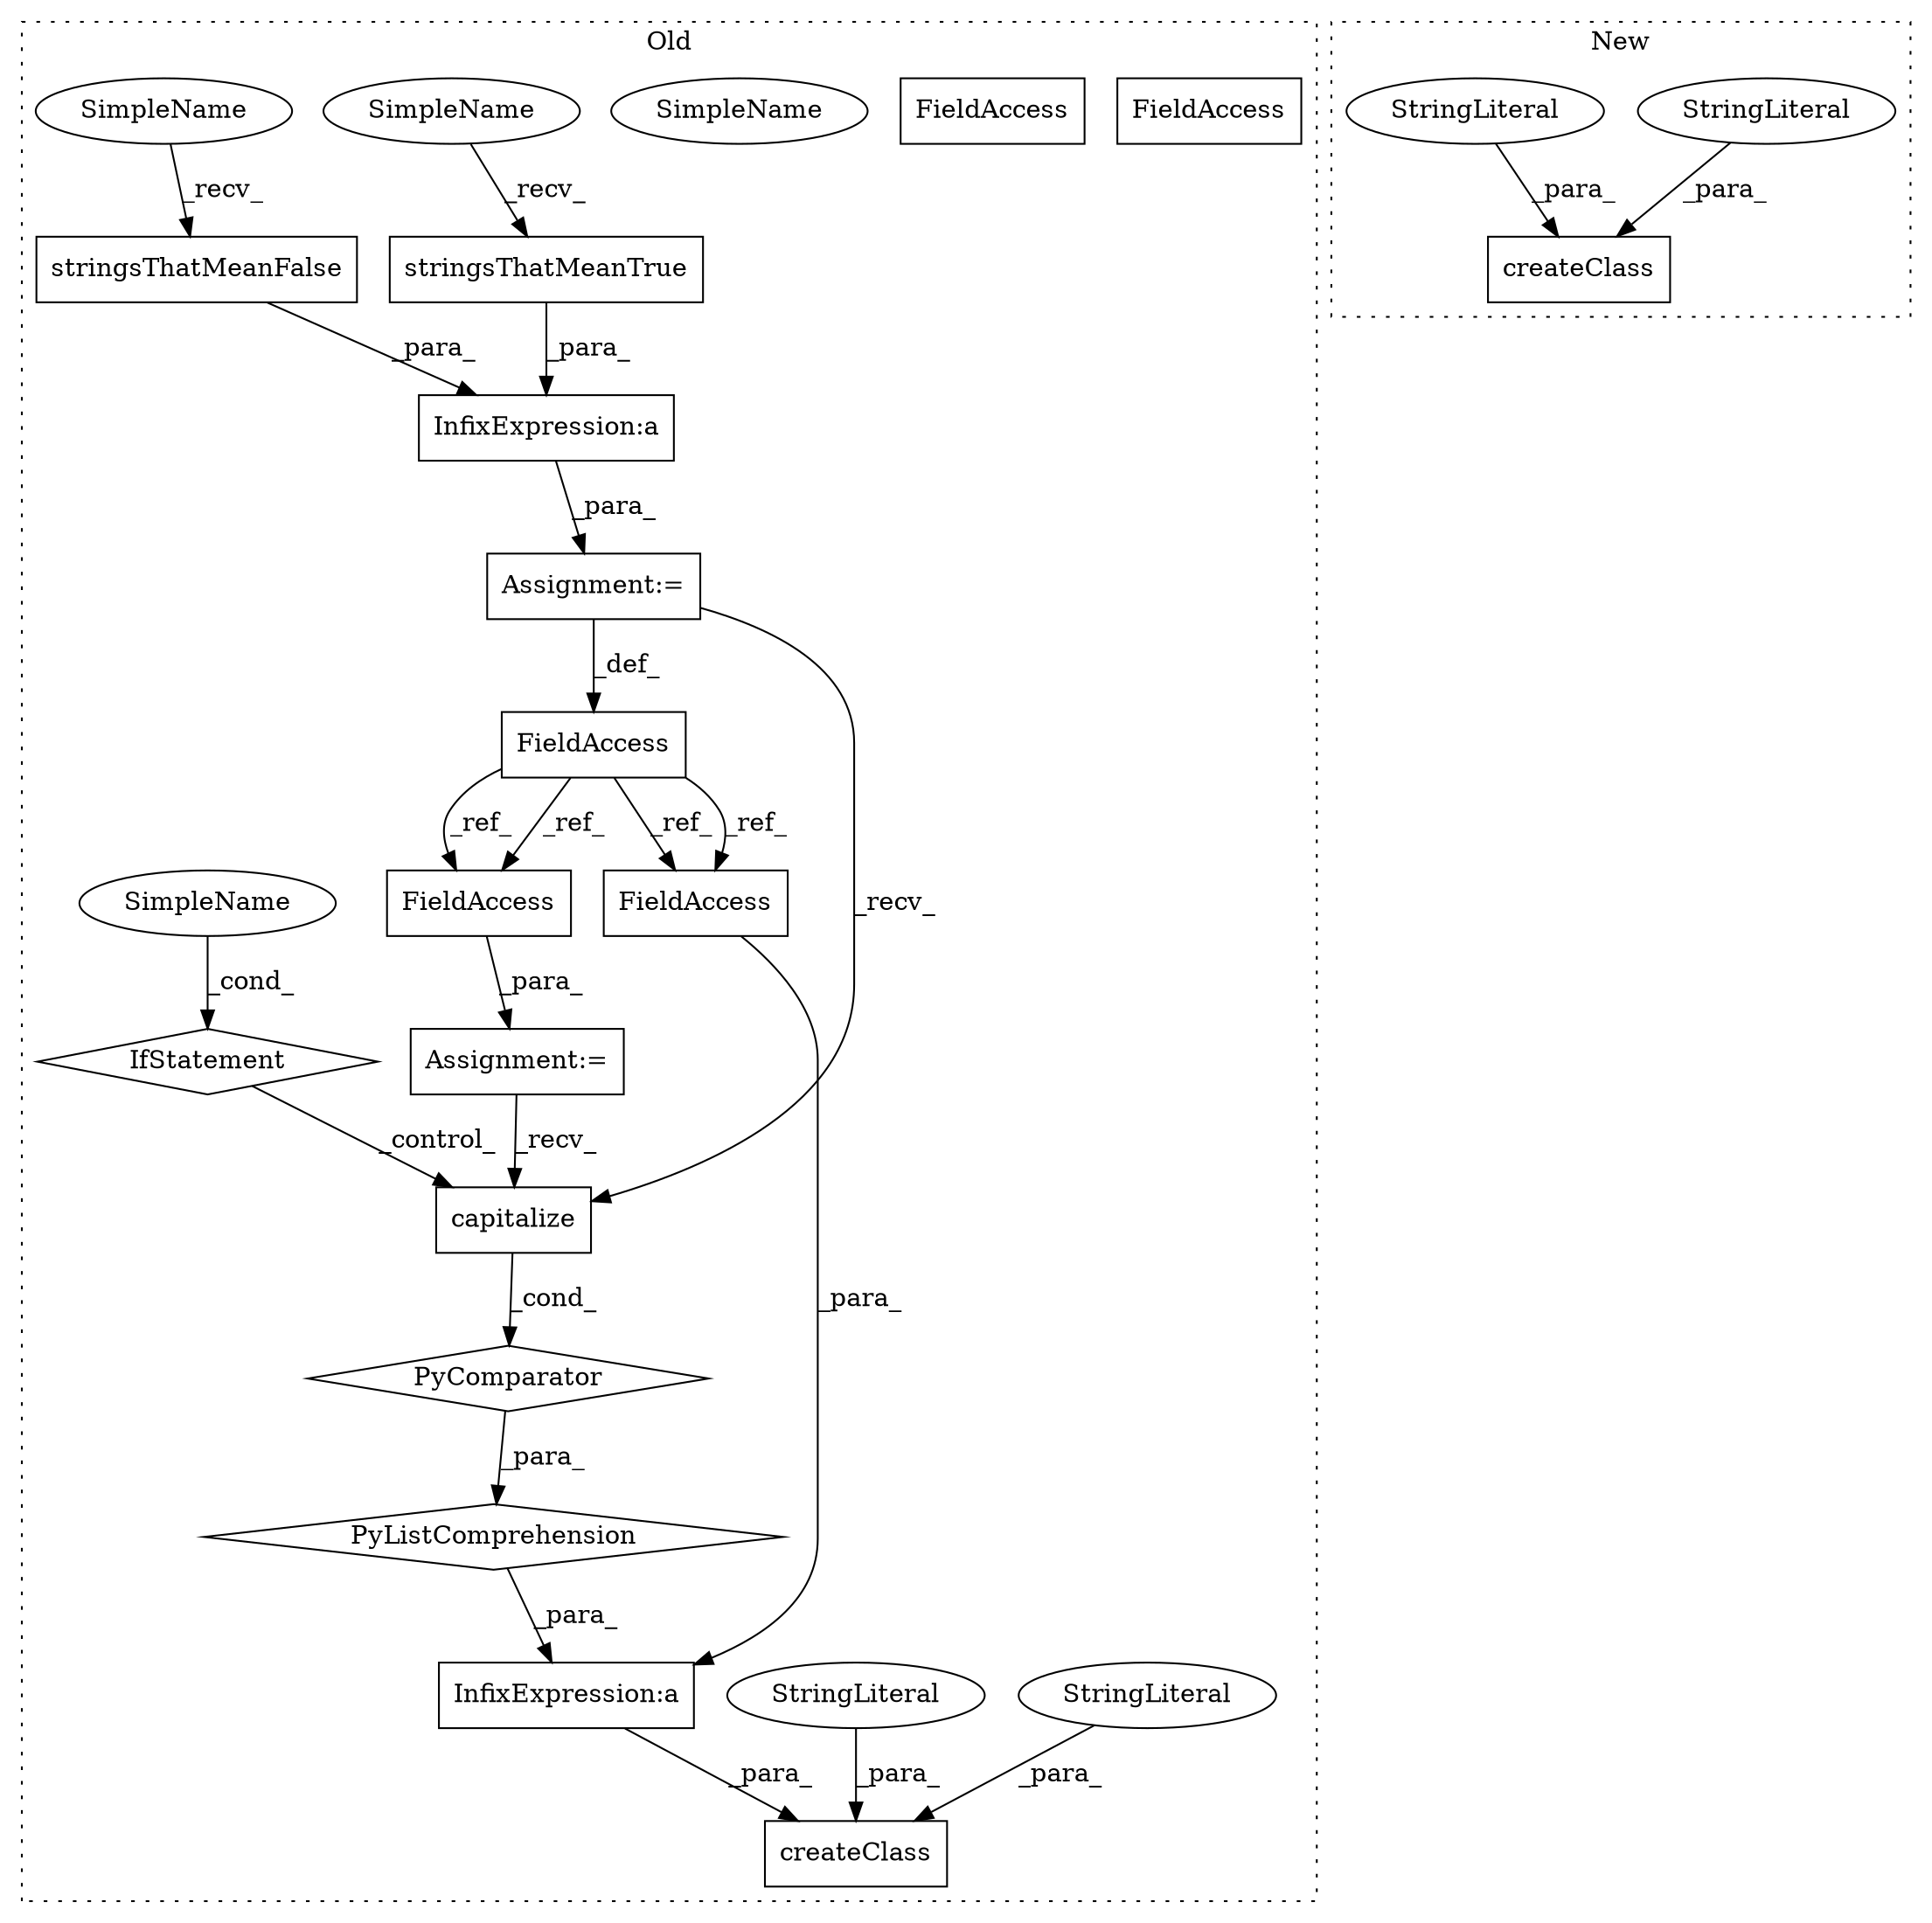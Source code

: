 digraph G {
subgraph cluster0 {
1 [label="createClass" a="32" s="4962,5130" l="12,-5" shape="box"];
5 [label="StringLiteral" a="45" s="4981" l="10" shape="ellipse"];
6 [label="StringLiteral" a="45" s="4974" l="6" shape="ellipse"];
7 [label="InfixExpression:a" a="27" s="4915" l="3" shape="box"];
8 [label="InfixExpression:a" a="27" s="5004" l="14" shape="box"];
9 [label="PyComparator" a="113" s="5092" l="30" shape="diamond"];
10 [label="FieldAccess" a="22" s="4992" l="12" shape="box"];
11 [label="FieldAccess" a="22" s="4874" l="12" shape="box"];
12 [label="FieldAccess" a="22" s="5101" l="12" shape="box"];
13 [label="stringsThatMeanFalse" a="32" s="4924" l="22" shape="box"];
14 [label="stringsThatMeanTrue" a="32" s="4894" l="21" shape="box"];
15 [label="Assignment:=" a="7" s="4886" l="1" shape="box"];
16 [label="PyListComprehension" a="109" s="5018" l="112" shape="diamond"];
17 [label="Assignment:=" a="7" s="5092" l="30" shape="box"];
18 [label="capitalize" a="32" s="5022" l="12" shape="box"];
19 [label="IfStatement" a="25" s="5092" l="30" shape="diamond"];
20 [label="SimpleName" a="42" s="5117" l="5" shape="ellipse"];
21 [label="SimpleName" a="42" s="4888" l="5" shape="ellipse"];
22 [label="SimpleName" a="42" s="4918" l="5" shape="ellipse"];
23 [label="SimpleName" a="42" s="5117" l="5" shape="ellipse"];
24 [label="FieldAccess" a="22" s="5101" l="12" shape="box"];
25 [label="FieldAccess" a="22" s="4992" l="12" shape="box"];
label = "Old";
style="dotted";
}
subgraph cluster1 {
2 [label="createClass" a="32" s="3875,3912" l="12,1" shape="box"];
3 [label="StringLiteral" a="45" s="3887" l="12" shape="ellipse"];
4 [label="StringLiteral" a="45" s="3900" l="12" shape="ellipse"];
label = "New";
style="dotted";
}
3 -> 2 [label="_para_"];
4 -> 2 [label="_para_"];
5 -> 1 [label="_para_"];
6 -> 1 [label="_para_"];
7 -> 15 [label="_para_"];
8 -> 1 [label="_para_"];
9 -> 16 [label="_para_"];
11 -> 25 [label="_ref_"];
11 -> 24 [label="_ref_"];
11 -> 24 [label="_ref_"];
11 -> 25 [label="_ref_"];
13 -> 7 [label="_para_"];
14 -> 7 [label="_para_"];
15 -> 18 [label="_recv_"];
15 -> 11 [label="_def_"];
16 -> 8 [label="_para_"];
17 -> 18 [label="_recv_"];
18 -> 9 [label="_cond_"];
19 -> 18 [label="_control_"];
21 -> 14 [label="_recv_"];
22 -> 13 [label="_recv_"];
23 -> 19 [label="_cond_"];
24 -> 17 [label="_para_"];
25 -> 8 [label="_para_"];
}
